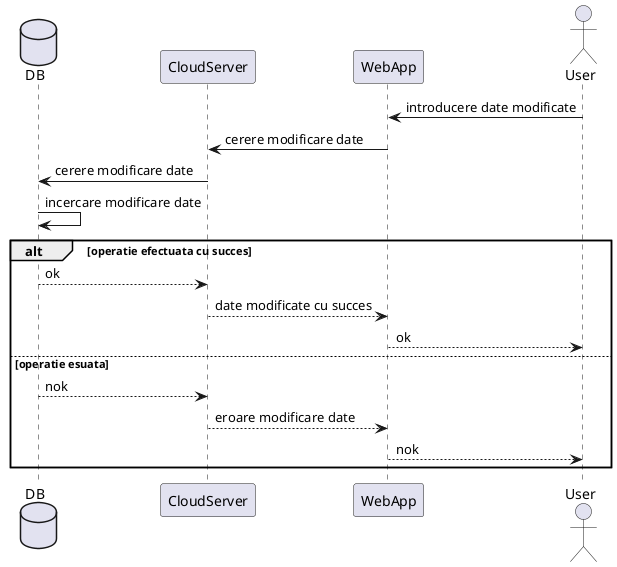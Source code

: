 @startuml modificare_date_pacient

database DB
participant CloudServer
participant WebApp
actor User

User -> WebApp: introducere date modificate
WebApp -> CloudServer: cerere modificare date
CloudServer -> DB: cerere modificare date
DB -> DB: incercare modificare date
alt operatie efectuata cu succes
    DB --> CloudServer: ok
    CloudServer --> WebApp: date modificate cu succes
    WebApp --> User: ok
else operatie esuata
    DB --> CloudServer: nok
    CloudServer --> WebApp: eroare modificare date
    WebApp --> User: nok
end
@enduml